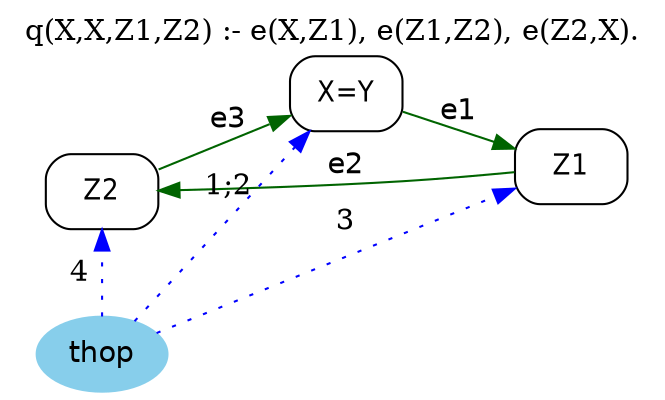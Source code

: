strict digraph G {
	graph [bb="0,0,271.19,184",
		label="q(X,X,Z1,Z2) :- e(X,Z1), e(Z1,Z2), e(Z2,X).",
		labelloc=t,
		lheight=0.21,
		lp="135.6,172.5",
		lwidth=3.49,
		rankdir=LR
	];
	node [label="\N"];
	Z2	 [fontname="Helvetica-Narrow",
		height=0.5,
		pos="28.597,96",
		shape=box,
		style=rounded,
		width=0.75];
	X	 [fontname="Helvetica-Narrow",
		height=0.5,
		label="X=Y",
		pos="138.19,143",
		shape=box,
		style=rounded,
		width=0.75];
	Z2 -> X	 [color=darkgreen,
		fontname=helvetica,
		label=e3,
		lp="84.195,129.5",
		pos="e,111.04,131.35 55.689,107.62 69.521,113.55 86.548,120.85 101.54,127.28"];
	Z1	 [fontname="Helvetica-Narrow",
		height=0.5,
		pos="244.19,108",
		shape=box,
		style=rounded,
		width=0.75];
	X -> Z1	 [color=darkgreen,
		fontname=helvetica,
		label=e1,
		lp="191.19,134.5",
		pos="e,216.85,117.03 165.22,134.08 177.95,129.87 193.34,124.79 207.15,120.23"];
	Z1 -> Z2	 [color=darkgreen,
		fontname=helvetica,
		label=e2,
		lp="138.19,108.5",
		pos="e,55.831,96.582 217.16,105.26 201.92,103.8 182.51,102.08 165.19,101 131.74,98.907 93.618,97.601 66.164,96.852"];
	thop	 [color=skyblue,
		fillcolor=skyblue,
		fontname=helvetica,
		height=0.5,
		pos="28.597,18",
		shape=oval,
		style="filled,rounded",
		width=0.79437];
	thop -> Z2	 [color=blue,
		constraint=false,
		label=4,
		lp="18.097,57",
		pos="e,28.597,77.737 28.597,36.091 28.597,45.474 28.597,57.15 28.597,67.695",
		style=dotted];
	thop -> X	 [color=blue,
		constraint=false,
		label="1;2",
		lp="84.195,94.5",
		pos="e,122.3,124.87 42.478,33.831 60.877,54.816 93.575,92.109 115.57,117.19",
		style=dotted];
	thop -> Z1	 [color=blue,
		constraint=false,
		label=3,
		lp="138.19,81.5",
		pos="e,217.15,96.712 52.494,27.975 90.184,43.709 163.69,74.392 207.92,92.855",
		style=dotted];
}
